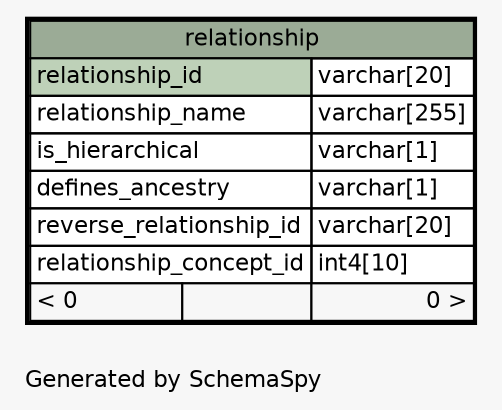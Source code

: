 // dot 2.38.0 on Linux 3.16.0-38-generic
// SchemaSpy rev 590
digraph "oneDegreeRelationshipsDiagram" {
  graph [
    rankdir="RL"
    bgcolor="#f7f7f7"
    label="\nGenerated by SchemaSpy"
    labeljust="l"
    nodesep="0.18"
    ranksep="0.46"
    fontname="Helvetica"
    fontsize="11"
  ];
  node [
    fontname="Helvetica"
    fontsize="11"
    shape="plaintext"
  ];
  edge [
    arrowsize="0.8"
  ];
  "relationship" [
    label=<
    <TABLE BORDER="2" CELLBORDER="1" CELLSPACING="0" BGCOLOR="#ffffff">
      <TR><TD COLSPAN="3" BGCOLOR="#9bab96" ALIGN="CENTER">relationship</TD></TR>
      <TR><TD PORT="relationship_id" COLSPAN="2" BGCOLOR="#bed1b8" ALIGN="LEFT">relationship_id</TD><TD PORT="relationship_id.type" ALIGN="LEFT">varchar[20]</TD></TR>
      <TR><TD PORT="relationship_name" COLSPAN="2" ALIGN="LEFT">relationship_name</TD><TD PORT="relationship_name.type" ALIGN="LEFT">varchar[255]</TD></TR>
      <TR><TD PORT="is_hierarchical" COLSPAN="2" ALIGN="LEFT">is_hierarchical</TD><TD PORT="is_hierarchical.type" ALIGN="LEFT">varchar[1]</TD></TR>
      <TR><TD PORT="defines_ancestry" COLSPAN="2" ALIGN="LEFT">defines_ancestry</TD><TD PORT="defines_ancestry.type" ALIGN="LEFT">varchar[1]</TD></TR>
      <TR><TD PORT="reverse_relationship_id" COLSPAN="2" ALIGN="LEFT">reverse_relationship_id</TD><TD PORT="reverse_relationship_id.type" ALIGN="LEFT">varchar[20]</TD></TR>
      <TR><TD PORT="relationship_concept_id" COLSPAN="2" ALIGN="LEFT">relationship_concept_id</TD><TD PORT="relationship_concept_id.type" ALIGN="LEFT">int4[10]</TD></TR>
      <TR><TD ALIGN="LEFT" BGCOLOR="#f7f7f7">&lt; 0</TD><TD ALIGN="RIGHT" BGCOLOR="#f7f7f7">  </TD><TD ALIGN="RIGHT" BGCOLOR="#f7f7f7">0 &gt;</TD></TR>
    </TABLE>>
    URL="relationship.html"
    tooltip="relationship"
  ];
}

